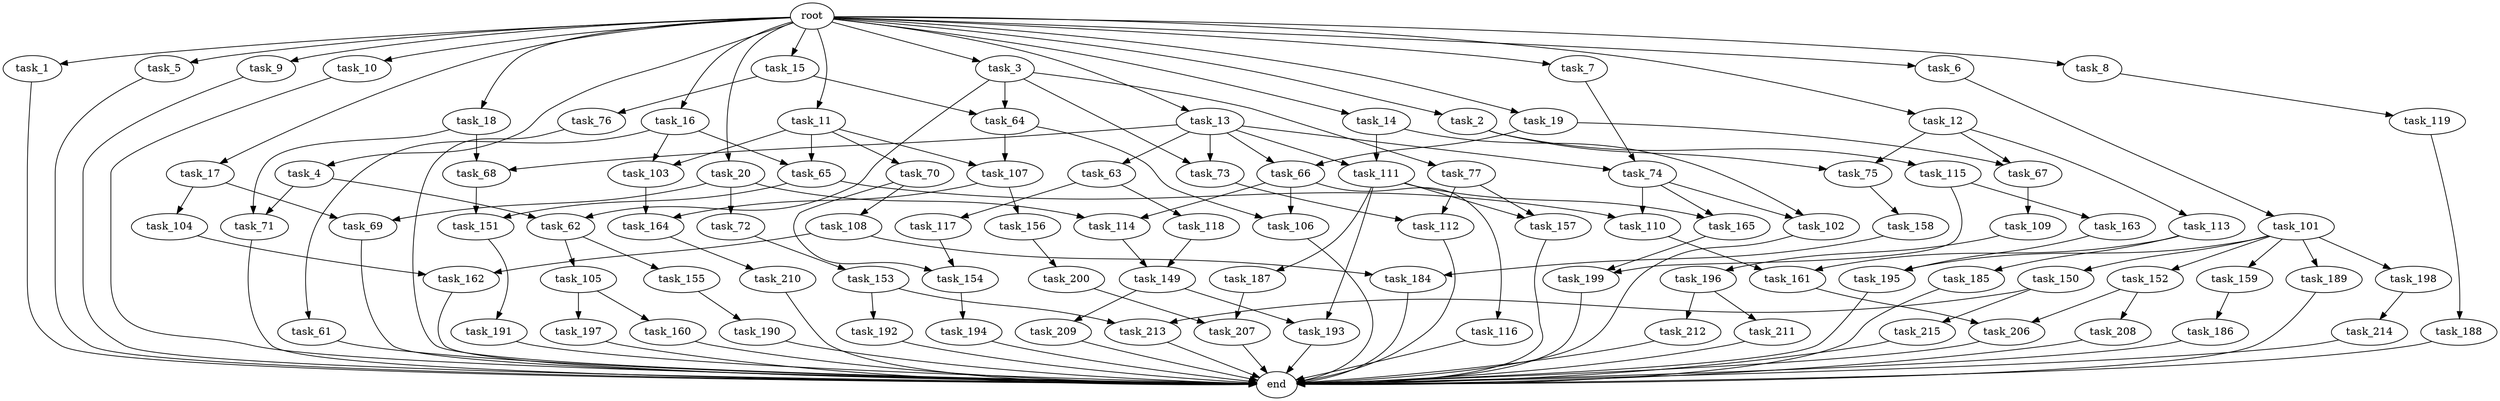 digraph G {
  root [size="0.000000"];
  task_1 [size="10.240000"];
  task_2 [size="10.240000"];
  task_3 [size="10.240000"];
  task_4 [size="10.240000"];
  task_5 [size="10.240000"];
  task_6 [size="10.240000"];
  task_7 [size="10.240000"];
  task_8 [size="10.240000"];
  task_9 [size="10.240000"];
  task_10 [size="10.240000"];
  task_11 [size="10.240000"];
  task_12 [size="10.240000"];
  task_13 [size="10.240000"];
  task_14 [size="10.240000"];
  task_15 [size="10.240000"];
  task_16 [size="10.240000"];
  task_17 [size="10.240000"];
  task_18 [size="10.240000"];
  task_19 [size="10.240000"];
  task_20 [size="10.240000"];
  task_61 [size="1374389534.720000"];
  task_62 [size="10050223472.639999"];
  task_63 [size="3092376453.120000"];
  task_64 [size="3865470566.400000"];
  task_65 [size="6871947673.600000"];
  task_66 [size="3865470566.400000"];
  task_67 [size="1546188226.560000"];
  task_68 [size="5239860101.120000"];
  task_69 [size="2491081031.680000"];
  task_70 [size="5497558138.880000"];
  task_71 [size="9105330667.520000"];
  task_72 [size="343597383.680000"];
  task_73 [size="6184752906.240000"];
  task_74 [size="11682311045.120001"];
  task_75 [size="2920577761.280000"];
  task_76 [size="773094113.280000"];
  task_77 [size="3092376453.120000"];
  task_101 [size="1374389534.720000"];
  task_102 [size="9363028705.280001"];
  task_103 [size="6871947673.600000"];
  task_104 [size="2147483648.000000"];
  task_105 [size="1374389534.720000"];
  task_106 [size="6356551598.080000"];
  task_107 [size="9706626088.960001"];
  task_108 [size="1374389534.720000"];
  task_109 [size="3092376453.120000"];
  task_110 [size="12799002542.080000"];
  task_111 [size="3865470566.400000"];
  task_112 [size="5239860101.120000"];
  task_113 [size="773094113.280000"];
  task_114 [size="2491081031.680000"];
  task_115 [size="2147483648.000000"];
  task_116 [size="2147483648.000000"];
  task_117 [size="1374389534.720000"];
  task_118 [size="1374389534.720000"];
  task_119 [size="773094113.280000"];
  task_149 [size="10050223472.639999"];
  task_150 [size="8589934592.000000"];
  task_151 [size="5583457484.800000"];
  task_152 [size="8589934592.000000"];
  task_153 [size="2147483648.000000"];
  task_154 [size="5583457484.800000"];
  task_155 [size="1374389534.720000"];
  task_156 [size="4209067950.080000"];
  task_157 [size="10050223472.639999"];
  task_158 [size="5497558138.880000"];
  task_159 [size="8589934592.000000"];
  task_160 [size="343597383.680000"];
  task_161 [size="12799002542.080000"];
  task_162 [size="4466765987.840000"];
  task_163 [size="2147483648.000000"];
  task_164 [size="9706626088.960001"];
  task_165 [size="15547781611.520000"];
  task_184 [size="7301444403.200000"];
  task_185 [size="8589934592.000000"];
  task_186 [size="6957847019.520000"];
  task_187 [size="6957847019.520000"];
  task_188 [size="6957847019.520000"];
  task_189 [size="8589934592.000000"];
  task_190 [size="1374389534.720000"];
  task_191 [size="5497558138.880000"];
  task_192 [size="5497558138.880000"];
  task_193 [size="7301444403.200000"];
  task_194 [size="8589934592.000000"];
  task_195 [size="8933531975.680000"];
  task_196 [size="8589934592.000000"];
  task_197 [size="343597383.680000"];
  task_198 [size="8589934592.000000"];
  task_199 [size="9105330667.520000"];
  task_200 [size="8589934592.000000"];
  task_206 [size="14087492730.880001"];
  task_207 [size="4552665333.760000"];
  task_208 [size="5497558138.880000"];
  task_209 [size="343597383.680000"];
  task_210 [size="6957847019.520000"];
  task_211 [size="773094113.280000"];
  task_212 [size="773094113.280000"];
  task_213 [size="7645041786.880000"];
  task_214 [size="1374389534.720000"];
  task_215 [size="2147483648.000000"];
  end [size="0.000000"];

  root -> task_1 [size="1.000000"];
  root -> task_2 [size="1.000000"];
  root -> task_3 [size="1.000000"];
  root -> task_4 [size="1.000000"];
  root -> task_5 [size="1.000000"];
  root -> task_6 [size="1.000000"];
  root -> task_7 [size="1.000000"];
  root -> task_8 [size="1.000000"];
  root -> task_9 [size="1.000000"];
  root -> task_10 [size="1.000000"];
  root -> task_11 [size="1.000000"];
  root -> task_12 [size="1.000000"];
  root -> task_13 [size="1.000000"];
  root -> task_14 [size="1.000000"];
  root -> task_15 [size="1.000000"];
  root -> task_16 [size="1.000000"];
  root -> task_17 [size="1.000000"];
  root -> task_18 [size="1.000000"];
  root -> task_19 [size="1.000000"];
  root -> task_20 [size="1.000000"];
  task_1 -> end [size="1.000000"];
  task_2 -> task_75 [size="209715200.000000"];
  task_2 -> task_115 [size="209715200.000000"];
  task_3 -> task_62 [size="301989888.000000"];
  task_3 -> task_64 [size="301989888.000000"];
  task_3 -> task_73 [size="301989888.000000"];
  task_3 -> task_77 [size="301989888.000000"];
  task_4 -> task_62 [size="679477248.000000"];
  task_4 -> task_71 [size="679477248.000000"];
  task_5 -> end [size="1.000000"];
  task_6 -> task_101 [size="134217728.000000"];
  task_7 -> task_74 [size="838860800.000000"];
  task_8 -> task_119 [size="75497472.000000"];
  task_9 -> end [size="1.000000"];
  task_10 -> end [size="1.000000"];
  task_11 -> task_65 [size="536870912.000000"];
  task_11 -> task_70 [size="536870912.000000"];
  task_11 -> task_103 [size="536870912.000000"];
  task_11 -> task_107 [size="536870912.000000"];
  task_12 -> task_67 [size="75497472.000000"];
  task_12 -> task_75 [size="75497472.000000"];
  task_12 -> task_113 [size="75497472.000000"];
  task_13 -> task_63 [size="301989888.000000"];
  task_13 -> task_66 [size="301989888.000000"];
  task_13 -> task_68 [size="301989888.000000"];
  task_13 -> task_73 [size="301989888.000000"];
  task_13 -> task_74 [size="301989888.000000"];
  task_13 -> task_111 [size="301989888.000000"];
  task_14 -> task_102 [size="75497472.000000"];
  task_14 -> task_111 [size="75497472.000000"];
  task_15 -> task_64 [size="75497472.000000"];
  task_15 -> task_76 [size="75497472.000000"];
  task_16 -> task_61 [size="134217728.000000"];
  task_16 -> task_65 [size="134217728.000000"];
  task_16 -> task_103 [size="134217728.000000"];
  task_17 -> task_69 [size="209715200.000000"];
  task_17 -> task_104 [size="209715200.000000"];
  task_18 -> task_68 [size="209715200.000000"];
  task_18 -> task_71 [size="209715200.000000"];
  task_19 -> task_66 [size="75497472.000000"];
  task_19 -> task_67 [size="75497472.000000"];
  task_20 -> task_69 [size="33554432.000000"];
  task_20 -> task_72 [size="33554432.000000"];
  task_20 -> task_114 [size="33554432.000000"];
  task_61 -> end [size="1.000000"];
  task_62 -> task_105 [size="134217728.000000"];
  task_62 -> task_155 [size="134217728.000000"];
  task_63 -> task_117 [size="134217728.000000"];
  task_63 -> task_118 [size="134217728.000000"];
  task_64 -> task_106 [size="411041792.000000"];
  task_64 -> task_107 [size="411041792.000000"];
  task_65 -> task_110 [size="411041792.000000"];
  task_65 -> task_151 [size="411041792.000000"];
  task_66 -> task_106 [size="209715200.000000"];
  task_66 -> task_114 [size="209715200.000000"];
  task_66 -> task_116 [size="209715200.000000"];
  task_67 -> task_109 [size="301989888.000000"];
  task_68 -> task_151 [size="134217728.000000"];
  task_69 -> end [size="1.000000"];
  task_70 -> task_108 [size="134217728.000000"];
  task_70 -> task_154 [size="134217728.000000"];
  task_71 -> end [size="1.000000"];
  task_72 -> task_153 [size="209715200.000000"];
  task_73 -> task_112 [size="209715200.000000"];
  task_74 -> task_102 [size="838860800.000000"];
  task_74 -> task_110 [size="838860800.000000"];
  task_74 -> task_165 [size="838860800.000000"];
  task_75 -> task_158 [size="536870912.000000"];
  task_76 -> end [size="1.000000"];
  task_77 -> task_112 [size="301989888.000000"];
  task_77 -> task_157 [size="301989888.000000"];
  task_101 -> task_150 [size="838860800.000000"];
  task_101 -> task_152 [size="838860800.000000"];
  task_101 -> task_159 [size="838860800.000000"];
  task_101 -> task_189 [size="838860800.000000"];
  task_101 -> task_195 [size="838860800.000000"];
  task_101 -> task_198 [size="838860800.000000"];
  task_102 -> end [size="1.000000"];
  task_103 -> task_164 [size="536870912.000000"];
  task_104 -> task_162 [size="134217728.000000"];
  task_105 -> task_160 [size="33554432.000000"];
  task_105 -> task_197 [size="33554432.000000"];
  task_106 -> end [size="1.000000"];
  task_107 -> task_156 [size="411041792.000000"];
  task_107 -> task_164 [size="411041792.000000"];
  task_108 -> task_162 [size="301989888.000000"];
  task_108 -> task_184 [size="301989888.000000"];
  task_109 -> task_196 [size="838860800.000000"];
  task_110 -> task_161 [size="411041792.000000"];
  task_111 -> task_157 [size="679477248.000000"];
  task_111 -> task_165 [size="679477248.000000"];
  task_111 -> task_187 [size="679477248.000000"];
  task_111 -> task_193 [size="679477248.000000"];
  task_112 -> end [size="1.000000"];
  task_113 -> task_161 [size="838860800.000000"];
  task_113 -> task_185 [size="838860800.000000"];
  task_114 -> task_149 [size="301989888.000000"];
  task_115 -> task_163 [size="209715200.000000"];
  task_115 -> task_199 [size="209715200.000000"];
  task_116 -> end [size="1.000000"];
  task_117 -> task_154 [size="411041792.000000"];
  task_118 -> task_149 [size="679477248.000000"];
  task_119 -> task_188 [size="679477248.000000"];
  task_149 -> task_193 [size="33554432.000000"];
  task_149 -> task_209 [size="33554432.000000"];
  task_150 -> task_213 [size="209715200.000000"];
  task_150 -> task_215 [size="209715200.000000"];
  task_151 -> task_191 [size="536870912.000000"];
  task_152 -> task_206 [size="536870912.000000"];
  task_152 -> task_208 [size="536870912.000000"];
  task_153 -> task_192 [size="536870912.000000"];
  task_153 -> task_213 [size="536870912.000000"];
  task_154 -> task_194 [size="838860800.000000"];
  task_155 -> task_190 [size="134217728.000000"];
  task_156 -> task_200 [size="838860800.000000"];
  task_157 -> end [size="1.000000"];
  task_158 -> task_184 [size="411041792.000000"];
  task_159 -> task_186 [size="679477248.000000"];
  task_160 -> end [size="1.000000"];
  task_161 -> task_206 [size="838860800.000000"];
  task_162 -> end [size="1.000000"];
  task_163 -> task_195 [size="33554432.000000"];
  task_164 -> task_210 [size="679477248.000000"];
  task_165 -> task_199 [size="679477248.000000"];
  task_184 -> end [size="1.000000"];
  task_185 -> end [size="1.000000"];
  task_186 -> end [size="1.000000"];
  task_187 -> task_207 [size="411041792.000000"];
  task_188 -> end [size="1.000000"];
  task_189 -> end [size="1.000000"];
  task_190 -> end [size="1.000000"];
  task_191 -> end [size="1.000000"];
  task_192 -> end [size="1.000000"];
  task_193 -> end [size="1.000000"];
  task_194 -> end [size="1.000000"];
  task_195 -> end [size="1.000000"];
  task_196 -> task_211 [size="75497472.000000"];
  task_196 -> task_212 [size="75497472.000000"];
  task_197 -> end [size="1.000000"];
  task_198 -> task_214 [size="134217728.000000"];
  task_199 -> end [size="1.000000"];
  task_200 -> task_207 [size="33554432.000000"];
  task_206 -> end [size="1.000000"];
  task_207 -> end [size="1.000000"];
  task_208 -> end [size="1.000000"];
  task_209 -> end [size="1.000000"];
  task_210 -> end [size="1.000000"];
  task_211 -> end [size="1.000000"];
  task_212 -> end [size="1.000000"];
  task_213 -> end [size="1.000000"];
  task_214 -> end [size="1.000000"];
  task_215 -> end [size="1.000000"];
}
